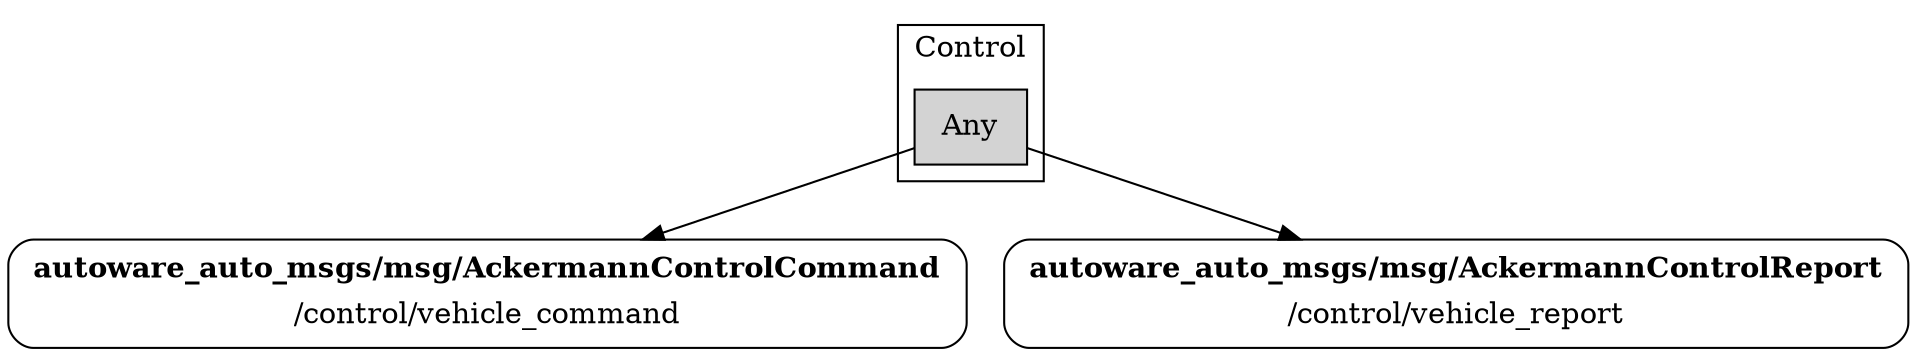 digraph {
node [shape=box, style=filled]
subgraph cluster_Control
{
label = "Control"
Any [label="Any"]
Any [label="Any"]
}

node [style=rounded]

Any_out[label=<<TABLE BORDER="0"><TR><TD><b>autoware_auto_msgs/msg/AckermannControlCommand</b></TD></TR><TR><TD>/control/vehicle_command</TD></TR></TABLE>>]
Any_1_out[label=<<TABLE BORDER="0"><TR><TD><b>autoware_auto_msgs/msg/AckermannControlReport</b></TD></TR><TR><TD>/control/vehicle_report</TD></TR></TABLE>>]

Any -> Any_out
Any -> Any_1_out
}
